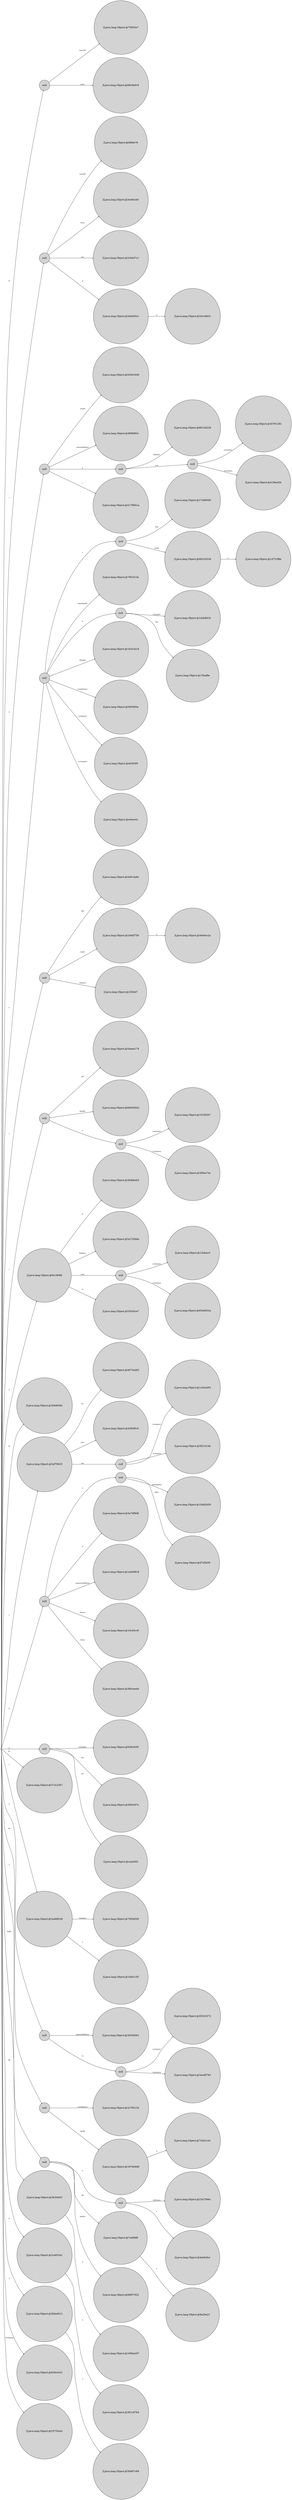 digraph {
	rankdir = LR;
	ordering = out;
	edge [arrowsize=0.4,fontsize=10]
	node2E6011B1 [label="",style=filled,fillcolor=lightgrey,shape=circle,width=.1,height=.1];
//------leaves------
	node41E1A774 [label="[Ljava.lang.Object;@79503a7",shape=point,style=filled,fillcolor=lightgrey,shape=circle,width=.07,height=.07]
	node460AD5FF [label="[Ljava.lang.Object;@68c9a916",shape=point,style=filled,fillcolor=lightgrey,shape=circle,width=.07,height=.07]
	node24DF797C [label="[Ljava.lang.Object;@bf8de7b",shape=point,style=filled,fillcolor=lightgrey,shape=circle,width=.07,height=.07]
	node1B4D57D6 [label="[Ljava.lang.Object;@3ee9ccb0",shape=point,style=filled,fillcolor=lightgrey,shape=circle,width=.07,height=.07]
	node61A24688 [label="[Ljava.lang.Object;@2c6447c1",shape=point,style=filled,fillcolor=lightgrey,shape=circle,width=.07,height=.07]
	node5DE6467C [label="[Ljava.lang.Object;@2d1a9d3c",shape=point,style=filled,fillcolor=lightgrey,shape=circle,width=.07,height=.07]
	node5EFF1811 [label="[Ljava.lang.Object;@502b1640",shape=point,style=filled,fillcolor=lightgrey,shape=circle,width=.07,height=.07]
	node3F116F9F [label="[Ljava.lang.Object;@469bf63c",shape=point,style=filled,fillcolor=lightgrey,shape=circle,width=.07,height=.07]
	node6082416E [label="[Ljava.lang.Object;@6813d228",shape=point,style=filled,fillcolor=lightgrey,shape=circle,width=.07,height=.07]
	node5C4A3522 [label="[Ljava.lang.Object;@45791281",shape=point,style=filled,fillcolor=lightgrey,shape=circle,width=.07,height=.07]
	node3702B271 [label="[Ljava.lang.Object;@41f6a42b",shape=point,style=filled,fillcolor=lightgrey,shape=circle,width=.07,height=.07]
	node4C986A12 [label="[Ljava.lang.Object;@4178841a",shape=point,style=filled,fillcolor=lightgrey,shape=circle,width=.07,height=.07]
	node63CB377E [label="[Ljava.lang.Object;@17e800d0",shape=point,style=filled,fillcolor=lightgrey,shape=circle,width=.07,height=.07]
	node182F30C5 [label="[Ljava.lang.Object;@1d723f8e",shape=point,style=filled,fillcolor=lightgrey,shape=circle,width=.07,height=.07]
	node27B88B99 [label="[Ljava.lang.Object;@7001f13e",shape=point,style=filled,fillcolor=lightgrey,shape=circle,width=.07,height=.07]
	node11C95EE3 [label="[Ljava.lang.Object;@1dcb8d1b",shape=point,style=filled,fillcolor=lightgrey,shape=circle,width=.07,height=.07]
	node7E4C2978 [label="[Ljava.lang.Object;@13baf8e",shape=point,style=filled,fillcolor=lightgrey,shape=circle,width=.07,height=.07]
	node5ADEC70C [label="[Ljava.lang.Object;@1b3c3a19",shape=point,style=filled,fillcolor=lightgrey,shape=circle,width=.07,height=.07]
	node424D7EF [label="[Ljava.lang.Object;@583f4f3a",shape=point,style=filled,fillcolor=lightgrey,shape=circle,width=.07,height=.07]
	node74750596 [label="[Ljava.lang.Object;@e6305f3",shape=point,style=filled,fillcolor=lightgrey,shape=circle,width=.07,height=.07]
	node2CDA307F [label="[Ljava.lang.Object;@e3eec41",shape=point,style=filled,fillcolor=lightgrey,shape=circle,width=.07,height=.07]
	node523B11A5 [label="[Ljava.lang.Object;@4461da8c",shape=point,style=filled,fillcolor=lightgrey,shape=circle,width=.07,height=.07]
	node39C553B7 [label="[Ljava.lang.Object;@40e0ec2a",shape=point,style=filled,fillcolor=lightgrey,shape=circle,width=.07,height=.07]
	node4A5C6BAA [label="[Ljava.lang.Object;@236dd7",shape=point,style=filled,fillcolor=lightgrey,shape=circle,width=.07,height=.07]
	node1368CE8F [label="[Ljava.lang.Object;@54aee174",shape=point,style=filled,fillcolor=lightgrey,shape=circle,width=.07,height=.07]
	node7D06C170 [label="[Ljava.lang.Object;@66d056d2",shape=point,style=filled,fillcolor=lightgrey,shape=circle,width=.07,height=.07]
	node3319E031 [label="[Ljava.lang.Object;@101f0267",shape=point,style=filled,fillcolor=lightgrey,shape=circle,width=.07,height=.07]
	node5B595C55 [label="[Ljava.lang.Object;@3f5be72a",shape=point,style=filled,fillcolor=lightgrey,shape=circle,width=.07,height=.07]
	node43BF8098 [label="[Ljava.lang.Object;@2bdbbeb2",shape=point,style=filled,fillcolor=lightgrey,shape=circle,width=.07,height=.07]
	node3A71F468 [label="[Ljava.lang.Object;@5a7326bb",shape=point,style=filled,fillcolor=lightgrey,shape=circle,width=.07,height=.07]
	node6577D62D [label="[Ljava.lang.Object;@13afca1f",shape=point,style=filled,fillcolor=lightgrey,shape=circle,width=.07,height=.07]
	node26C8AEB6 [label="[Ljava.lang.Object;@654d022a",shape=point,style=filled,fillcolor=lightgrey,shape=circle,width=.07,height=.07]
	node3ED07610 [label="[Ljava.lang.Object;@5342bce7",shape=point,style=filled,fillcolor=lightgrey,shape=circle,width=.07,height=.07]
	node301C1527 [label="[Ljava.lang.Object;@3d4d0d5c",shape=point,style=filled,fillcolor=lightgrey,shape=circle,width=.07,height=.07]
	node908C13 [label="[Ljava.lang.Object;@4673ad62",shape=point,style=filled,fillcolor=lightgrey,shape=circle,width=.07,height=.07]
	node16963DA6 [label="[Ljava.lang.Object;@4364f5c5",shape=point,style=filled,fillcolor=lightgrey,shape=circle,width=.07,height=.07]
	node471009AE [label="[Ljava.lang.Object;@1cd3a493",shape=point,style=filled,fillcolor=lightgrey,shape=circle,width=.07,height=.07]
	node3B0FC1A2 [label="[Ljava.lang.Object;@5f21d1db",shape=point,style=filled,fillcolor=lightgrey,shape=circle,width=.07,height=.07]
	node18BBEEE8 [label="[Ljava.lang.Object;@194d2650",shape=point,style=filled,fillcolor=lightgrey,shape=circle,width=.07,height=.07]
	node5C0AF60A [label="[Ljava.lang.Object;@d745b59",shape=point,style=filled,fillcolor=lightgrey,shape=circle,width=.07,height=.07]
	node4A7F28B1 [label="[Ljava.lang.Object;@3a70f808",shape=point,style=filled,fillcolor=lightgrey,shape=circle,width=.07,height=.07]
	node31C1E3EA [label="[Ljava.lang.Object;@1e40d818",shape=point,style=filled,fillcolor=lightgrey,shape=circle,width=.07,height=.07]
	node2DC941C1 [label="[Ljava.lang.Object;@10c45cc8",shape=point,style=filled,fillcolor=lightgrey,shape=circle,width=.07,height=.07]
	node2E243389 [label="[Ljava.lang.Object;@36bcae4d",shape=point,style=filled,fillcolor=lightgrey,shape=circle,width=.07,height=.07]
	node519C2612 [label="[Ljava.lang.Object;@638c02f5",shape=point,style=filled,fillcolor=lightgrey,shape=circle,width=.07,height=.07]
	node6C3BDD76 [label="[Ljava.lang.Object;@3f26c87a",shape=point,style=filled,fillcolor=lightgrey,shape=circle,width=.07,height=.07]
	nodeFBAD53A [label="[Ljava.lang.Object;@ca2e592",shape=point,style=filled,fillcolor=lightgrey,shape=circle,width=.07,height=.07]
	node3E40491D [label="[Ljava.lang.Object;@372c23b7",shape=point,style=filled,fillcolor=lightgrey,shape=circle,width=.07,height=.07]
	node6EE6236D [label="[Ljava.lang.Object;@75f3d556",shape=point,style=filled,fillcolor=lightgrey,shape=circle,width=.07,height=.07]
	node49476254 [label="[Ljava.lang.Object;@1fa0c150",shape=point,style=filled,fillcolor=lightgrey,shape=circle,width=.07,height=.07]
	node40026482 [label="[Ljava.lang.Object;@2b3040b1",shape=point,style=filled,fillcolor=lightgrey,shape=circle,width=.07,height=.07]
	node5917C241 [label="[Ljava.lang.Object;@40243272",shape=point,style=filled,fillcolor=lightgrey,shape=circle,width=.07,height=.07]
	node13D16880 [label="[Ljava.lang.Object;@3acd8783",shape=point,style=filled,fillcolor=lightgrey,shape=circle,width=.07,height=.07]
	node5DAF5F51 [label="[Ljava.lang.Object;@3c795134",shape=point,style=filled,fillcolor=lightgrey,shape=circle,width=.07,height=.07]
	node24F4BB53 [label="[Ljava.lang.Object;@72d3c1d1",shape=point,style=filled,fillcolor=lightgrey,shape=circle,width=.07,height=.07]
	node55214D0D [label="[Ljava.lang.Object;@23a7566c",shape=point,style=filled,fillcolor=lightgrey,shape=circle,width=.07,height=.07]
	node22884F68 [label="[Ljava.lang.Object;@4eb9cfa1",shape=point,style=filled,fillcolor=lightgrey,shape=circle,width=.07,height=.07]
	node112FAA5E [label="[Ljava.lang.Object;@8a29a21",shape=point,style=filled,fillcolor=lightgrey,shape=circle,width=.07,height=.07]
	node68B16752 [label="[Ljava.lang.Object;@68f57922",shape=point,style=filled,fillcolor=lightgrey,shape=circle,width=.07,height=.07]
	node4645338 [label="[Ljava.lang.Object;@180ba207",shape=point,style=filled,fillcolor=lightgrey,shape=circle,width=.07,height=.07]
	node7BE3CDA3 [label="[Ljava.lang.Object;@381c8794",shape=point,style=filled,fillcolor=lightgrey,shape=circle,width=.07,height=.07]
	node1E47EE3C [label="[Ljava.lang.Object;@5b997c69",shape=point,style=filled,fillcolor=lightgrey,shape=circle,width=.07,height=.07]
	node3EF22C6C [label="[Ljava.lang.Object;@620e3c01",shape=point,style=filled,fillcolor=lightgrey,shape=circle,width=.07,height=.07]
	node43990872 [label="[Ljava.lang.Object;@53735e5c",shape=point,style=filled,fillcolor=lightgrey,shape=circle,width=.07,height=.07]
//------internal nodes------
	node7CCD8912 [label="null",style=filled,fillcolor=lightgrey,shape=circle,width=.07,height=.07]
	node6F305CBE [label="null",style=filled,fillcolor=lightgrey,shape=circle,width=.07,height=.07]
	node64E113B2 [label="[Ljava.lang.Object;@2da920cc",style=filled,fillcolor=lightgrey,shape=circle,width=.07,height=.07]
	node3D3CA972 [label="null",style=filled,fillcolor=lightgrey,shape=circle,width=.07,height=.07]
	node5004C7C7 [label="null",style=filled,fillcolor=lightgrey,shape=circle,width=.07,height=.07]
	node3C1432F6 [label="null",style=filled,fillcolor=lightgrey,shape=circle,width=.07,height=.07]
	node585FDAF8 [label="null",style=filled,fillcolor=lightgrey,shape=circle,width=.07,height=.07]
	node708FB8 [label="null",style=filled,fillcolor=lightgrey,shape=circle,width=.07,height=.07]
	node763C5A8E [label="[Ljava.lang.Object;@6b22453d",style=filled,fillcolor=lightgrey,shape=circle,width=.07,height=.07]
	node4D8CDABB [label="null",style=filled,fillcolor=lightgrey,shape=circle,width=.07,height=.07]
	node498591FD [label="null",style=filled,fillcolor=lightgrey,shape=circle,width=.07,height=.07]
	node5D795A69 [label="[Ljava.lang.Object;@240bf756",style=filled,fillcolor=lightgrey,shape=circle,width=.07,height=.07]
	nodeF79A86E [label="null",style=filled,fillcolor=lightgrey,shape=circle,width=.07,height=.07]
	node6A16DA05 [label="null",style=filled,fillcolor=lightgrey,shape=circle,width=.07,height=.07]
	node7D2B6F3C [label="[Ljava.lang.Object;@6e18688",style=filled,fillcolor=lightgrey,shape=circle,width=.07,height=.07]
	node441974E2 [label="null",style=filled,fillcolor=lightgrey,shape=circle,width=.07,height=.07]
	node18034896 [label="[Ljava.lang.Object;@3ef78625",style=filled,fillcolor=lightgrey,shape=circle,width=.07,height=.07]
	node34A892B5 [label="null",style=filled,fillcolor=lightgrey,shape=circle,width=.07,height=.07]
	node3B995EA6 [label="null",style=filled,fillcolor=lightgrey,shape=circle,width=.07,height=.07]
	node395CE6BB [label="null",style=filled,fillcolor=lightgrey,shape=circle,width=.07,height=.07]
	node3B18991B [label="null",style=filled,fillcolor=lightgrey,shape=circle,width=.07,height=.07]
	node4BD599F7 [label="[Ljava.lang.Object;@3a488245",style=filled,fillcolor=lightgrey,shape=circle,width=.07,height=.07]
	node647FD289 [label="null",style=filled,fillcolor=lightgrey,shape=circle,width=.07,height=.07]
	node1B504F5C [label="null",style=filled,fillcolor=lightgrey,shape=circle,width=.07,height=.07]
	node7C2D67E0 [label="null",style=filled,fillcolor=lightgrey,shape=circle,width=.07,height=.07]
	node209888A [label="[Ljava.lang.Object;@1878e9d8",style=filled,fillcolor=lightgrey,shape=circle,width=.07,height=.07]
	node14B6F24 [label="null",style=filled,fillcolor=lightgrey,shape=circle,width=.07,height=.07]
	node16CE1A8A [label="null",style=filled,fillcolor=lightgrey,shape=circle,width=.07,height=.07]
	node584D9D01 [label="[Ljava.lang.Object;@7a489f9",style=filled,fillcolor=lightgrey,shape=circle,width=.07,height=.07]
	node5DCCE466 [label="[Ljava.lang.Object;@3b30af1f",style=filled,fillcolor=lightgrey,shape=circle,width=.07,height=.07]
	nodeFA198ED [label="[Ljava.lang.Object;@2ce933a1",style=filled,fillcolor=lightgrey,shape=circle,width=.07,height=.07]
	node16BC1D8E [label="[Ljava.lang.Object;@284a0011",style=filled,fillcolor=lightgrey,shape=circle,width=.07,height=.07]
//------edges------
	node2E6011B1 -> node7CCD8912 [label="m",weight=10]
	node7CCD8912 -> node41E1A774 [label="inecraft",weight=10]
	node7CCD8912 -> node460AD5FF [label="pass",weight=10]
	node2E6011B1 -> node6F305CBE [label="i",weight=10]
	node6F305CBE -> node24DF797C [label="necraft",weight=10]
	node6F305CBE -> node1B4D57D6 [label="tions",weight=10]
	node6F305CBE -> node61A24688 [label="ons",weight=10]
	node6F305CBE -> node64E113B2 [label="b",weight=10]
	node64E113B2 -> node5DE6467C [label="3",weight=10]
	node2E6011B1 -> node3D3CA972 [label="n",weight=10]
	node3D3CA972 -> node5EFF1811 [label="ecraft",weight=10]
	node3D3CA972 -> node3F116F9F [label="geonadditions",weight=10]
	node3D3CA972 -> node5004C7C7 [label="a",weight=10]
	node5004C7C7 -> node6082416E [label="dditions",weight=10]
	node5004C7C7 -> node3C1432F6 [label="ture",weight=10]
	node3C1432F6 -> node5C4A3522 [label="scompass",weight=10]
	node3C1432F6 -> node3702B271 [label="'scompass",weight=10]
	node3D3CA972 -> node4C986A12 [label="s",weight=10]
	node2E6011B1 -> node585FDAF8 [label="e",weight=10]
	node585FDAF8 -> node708FB8 [label="c",weight=10]
	node708FB8 -> node63CB377E [label="raft",weight=10]
	node708FB8 -> node763C5A8E [label="kolib",weight=10]
	node763C5A8E -> node182F30C5 [label="3",weight=10]
	node585FDAF8 -> node27B88B99 [label="eperdepths",weight=10]
	node585FDAF8 -> node4D8CDABB [label="p",weight=10]
	node4D8CDABB -> node11C95EE3 [label="erdepths",weight=10]
	node4D8CDABB -> node7E4C2978 [label="ths",weight=10]
	node585FDAF8 -> node5ADEC70C [label="rdepths",weight=10]
	node585FDAF8 -> node424D7EF [label="onadditions",weight=10]
	node585FDAF8 -> node74750596 [label="scompass",weight=10]
	node585FDAF8 -> node2CDA307F [label="'scompass",weight=10]
	node2E6011B1 -> node498591FD [label="c",weight=10]
	node498591FD -> node523B11A5 [label="raft",weight=10]
	node498591FD -> node5D795A69 [label="kolib",weight=10]
	node5D795A69 -> node39C553B7 [label="3",weight=10]
	node498591FD -> node4A5C6BAA [label="ompass",weight=10]
	node2E6011B1 -> nodeF79A86E [label="r",weight=10]
	nodeF79A86E -> node1368CE8F [label="aft",weight=10]
	nodeF79A86E -> node7D06C170 [label="depths",weight=10]
	nodeF79A86E -> node6A16DA05 [label="e",weight=10]
	node6A16DA05 -> node3319E031 [label="scompass",weight=10]
	node6A16DA05 -> node5B595C55 [label="'scompass",weight=10]
	node2E6011B1 -> node7D2B6F3C [label="a",weight=10]
	node7D2B6F3C -> node43BF8098 [label="ft",weight=10]
	node7D2B6F3C -> node3A71F468 [label="dditions",weight=10]
	node7D2B6F3C -> node441974E2 [label="ture",weight=10]
	node441974E2 -> node6577D62D [label="scompass",weight=10]
	node441974E2 -> node26C8AEB6 [label="'scompass",weight=10]
	node7D2B6F3C -> node3ED07610 [label="ss",weight=10]
	node2E6011B1 -> node301C1527 [label="ft",weight=10]
	node2E6011B1 -> node18034896 [label="t",weight=10]
	node18034896 -> node908C13 [label="hs",weight=10]
	node18034896 -> node16963DA6 [label="ions",weight=10]
	node18034896 -> node34A892B5 [label="ure",weight=10]
	node34A892B5 -> node471009AE [label="scompass",weight=10]
	node34A892B5 -> node3B0FC1A2 [label="'scompass",weight=10]
	node2E6011B1 -> node3B995EA6 [label="d",weight=10]
	node3B995EA6 -> node395CE6BB [label="e",weight=10]
	node395CE6BB -> node18BBEEE8 [label="eperdepths",weight=10]
	node395CE6BB -> node5C0AF60A [label="pths",weight=10]
	node3B995EA6 -> node4A7F28B1 [label="a",weight=10]
	node3B995EA6 -> node31C1E3EA [label="ungeonadditions",weight=10]
	node3B995EA6 -> node2DC941C1 [label="ditions",weight=10]
	node3B995EA6 -> node2E243389 [label="itions",weight=10]
	node2E6011B1 -> node3B18991B [label="p",weight=10]
	node3B18991B -> node519C2612 [label="erdepths",weight=10]
	node3B18991B -> node6C3BDD76 [label="ths",weight=10]
	node3B18991B -> nodeFBAD53A [label="ass",weight=10]
	node2E6011B1 -> node3E40491D [label="hs",weight=10]
	node2E6011B1 -> node4BD599F7 [label="s",weight=10]
	node4BD599F7 -> node6EE6236D [label="compass",weight=10]
	node4BD599F7 -> node49476254 [label="s",weight=10]
	node2E6011B1 -> node647FD289 [label="u",weight=10]
	node647FD289 -> node40026482 [label="ngeonadditions",weight=10]
	node647FD289 -> node1B504F5C [label="re",weight=10]
	node1B504F5C -> node5917C241 [label="scompass",weight=10]
	node1B504F5C -> node13D16880 [label="'scompass",weight=10]
	node2E6011B1 -> node7C2D67E0 [label="ge",weight=10]
	node7C2D67E0 -> node5DAF5F51 [label="onadditions",weight=10]
	node7C2D67E0 -> node209888A [label="ckolib",weight=10]
	node209888A -> node24F4BB53 [label="3",weight=10]
	node2E6011B1 -> node14B6F24 [label="o",weight=10]
	node14B6F24 -> node16CE1A8A [label="n",weight=10]
	node16CE1A8A -> node55214D0D [label="additions",weight=10]
	node16CE1A8A -> node22884F68 [label="s",weight=10]
	node14B6F24 -> node584D9D01 [label="lib",weight=10]
	node584D9D01 -> node112FAA5E [label="3",weight=10]
	node14B6F24 -> node68B16752 [label="mpass",weight=10]
	node2E6011B1 -> node5DCCE466 [label="kolib",weight=10]
	node5DCCE466 -> node4645338 [label="3",weight=10]
	node2E6011B1 -> nodeFA198ED [label="lib",weight=10]
	nodeFA198ED -> node7BE3CDA3 [label="3",weight=10]
	node2E6011B1 -> node16BC1D8E [label="b",weight=10]
	node16BC1D8E -> node1E47EE3C [label="3",weight=10]
	node2E6011B1 -> node3EF22C6C [label="3",weight=10]
	node2E6011B1 -> node43990872 [label="'scompass",weight=10]
}
